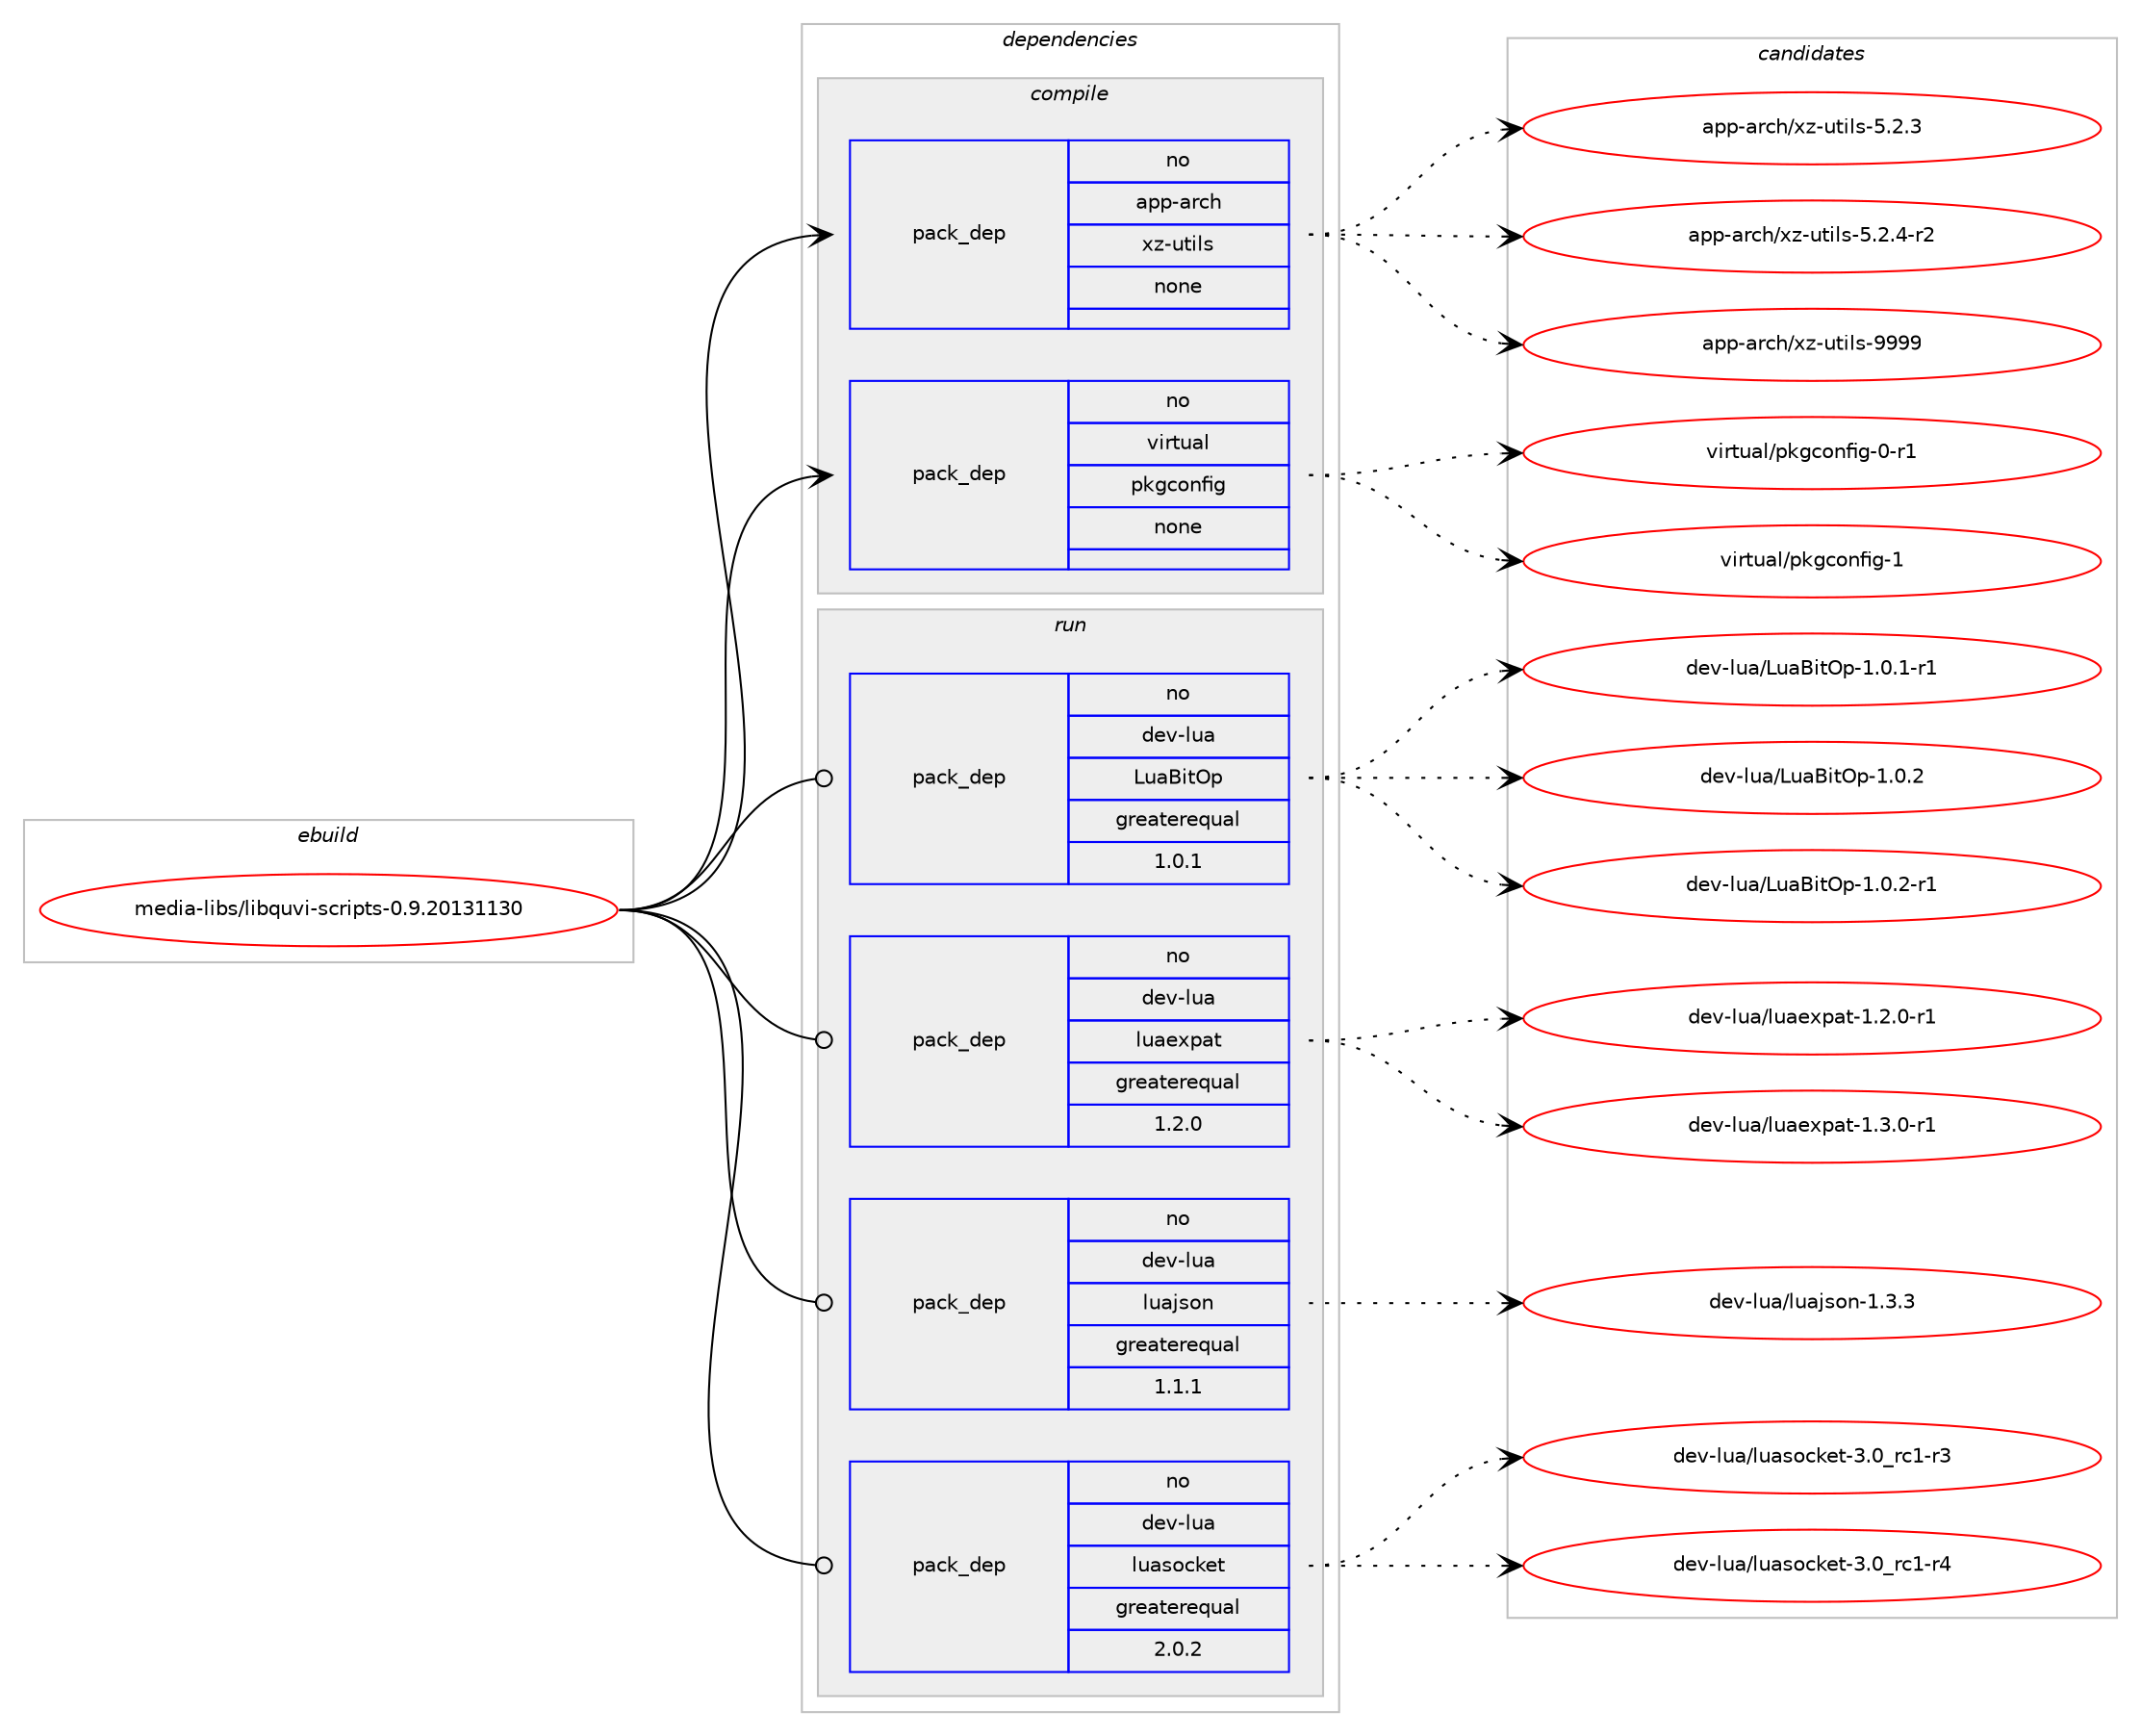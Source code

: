 digraph prolog {

# *************
# Graph options
# *************

newrank=true;
concentrate=true;
compound=true;
graph [rankdir=LR,fontname=Helvetica,fontsize=10,ranksep=1.5];#, ranksep=2.5, nodesep=0.2];
edge  [arrowhead=vee];
node  [fontname=Helvetica,fontsize=10];

# **********
# The ebuild
# **********

subgraph cluster_leftcol {
color=gray;
rank=same;
label=<<i>ebuild</i>>;
id [label="media-libs/libquvi-scripts-0.9.20131130", color=red, width=4, href="../media-libs/libquvi-scripts-0.9.20131130.svg"];
}

# ****************
# The dependencies
# ****************

subgraph cluster_midcol {
color=gray;
label=<<i>dependencies</i>>;
subgraph cluster_compile {
fillcolor="#eeeeee";
style=filled;
label=<<i>compile</i>>;
subgraph pack1153247 {
dependency1613687 [label=<<TABLE BORDER="0" CELLBORDER="1" CELLSPACING="0" CELLPADDING="4" WIDTH="220"><TR><TD ROWSPAN="6" CELLPADDING="30">pack_dep</TD></TR><TR><TD WIDTH="110">no</TD></TR><TR><TD>app-arch</TD></TR><TR><TD>xz-utils</TD></TR><TR><TD>none</TD></TR><TR><TD></TD></TR></TABLE>>, shape=none, color=blue];
}
id:e -> dependency1613687:w [weight=20,style="solid",arrowhead="vee"];
subgraph pack1153248 {
dependency1613688 [label=<<TABLE BORDER="0" CELLBORDER="1" CELLSPACING="0" CELLPADDING="4" WIDTH="220"><TR><TD ROWSPAN="6" CELLPADDING="30">pack_dep</TD></TR><TR><TD WIDTH="110">no</TD></TR><TR><TD>virtual</TD></TR><TR><TD>pkgconfig</TD></TR><TR><TD>none</TD></TR><TR><TD></TD></TR></TABLE>>, shape=none, color=blue];
}
id:e -> dependency1613688:w [weight=20,style="solid",arrowhead="vee"];
}
subgraph cluster_compileandrun {
fillcolor="#eeeeee";
style=filled;
label=<<i>compile and run</i>>;
}
subgraph cluster_run {
fillcolor="#eeeeee";
style=filled;
label=<<i>run</i>>;
subgraph pack1153249 {
dependency1613689 [label=<<TABLE BORDER="0" CELLBORDER="1" CELLSPACING="0" CELLPADDING="4" WIDTH="220"><TR><TD ROWSPAN="6" CELLPADDING="30">pack_dep</TD></TR><TR><TD WIDTH="110">no</TD></TR><TR><TD>dev-lua</TD></TR><TR><TD>LuaBitOp</TD></TR><TR><TD>greaterequal</TD></TR><TR><TD>1.0.1</TD></TR></TABLE>>, shape=none, color=blue];
}
id:e -> dependency1613689:w [weight=20,style="solid",arrowhead="odot"];
subgraph pack1153250 {
dependency1613690 [label=<<TABLE BORDER="0" CELLBORDER="1" CELLSPACING="0" CELLPADDING="4" WIDTH="220"><TR><TD ROWSPAN="6" CELLPADDING="30">pack_dep</TD></TR><TR><TD WIDTH="110">no</TD></TR><TR><TD>dev-lua</TD></TR><TR><TD>luaexpat</TD></TR><TR><TD>greaterequal</TD></TR><TR><TD>1.2.0</TD></TR></TABLE>>, shape=none, color=blue];
}
id:e -> dependency1613690:w [weight=20,style="solid",arrowhead="odot"];
subgraph pack1153251 {
dependency1613691 [label=<<TABLE BORDER="0" CELLBORDER="1" CELLSPACING="0" CELLPADDING="4" WIDTH="220"><TR><TD ROWSPAN="6" CELLPADDING="30">pack_dep</TD></TR><TR><TD WIDTH="110">no</TD></TR><TR><TD>dev-lua</TD></TR><TR><TD>luajson</TD></TR><TR><TD>greaterequal</TD></TR><TR><TD>1.1.1</TD></TR></TABLE>>, shape=none, color=blue];
}
id:e -> dependency1613691:w [weight=20,style="solid",arrowhead="odot"];
subgraph pack1153252 {
dependency1613692 [label=<<TABLE BORDER="0" CELLBORDER="1" CELLSPACING="0" CELLPADDING="4" WIDTH="220"><TR><TD ROWSPAN="6" CELLPADDING="30">pack_dep</TD></TR><TR><TD WIDTH="110">no</TD></TR><TR><TD>dev-lua</TD></TR><TR><TD>luasocket</TD></TR><TR><TD>greaterequal</TD></TR><TR><TD>2.0.2</TD></TR></TABLE>>, shape=none, color=blue];
}
id:e -> dependency1613692:w [weight=20,style="solid",arrowhead="odot"];
}
}

# **************
# The candidates
# **************

subgraph cluster_choices {
rank=same;
color=gray;
label=<<i>candidates</i>>;

subgraph choice1153247 {
color=black;
nodesep=1;
choice971121124597114991044712012245117116105108115455346504651 [label="app-arch/xz-utils-5.2.3", color=red, width=4,href="../app-arch/xz-utils-5.2.3.svg"];
choice9711211245971149910447120122451171161051081154553465046524511450 [label="app-arch/xz-utils-5.2.4-r2", color=red, width=4,href="../app-arch/xz-utils-5.2.4-r2.svg"];
choice9711211245971149910447120122451171161051081154557575757 [label="app-arch/xz-utils-9999", color=red, width=4,href="../app-arch/xz-utils-9999.svg"];
dependency1613687:e -> choice971121124597114991044712012245117116105108115455346504651:w [style=dotted,weight="100"];
dependency1613687:e -> choice9711211245971149910447120122451171161051081154553465046524511450:w [style=dotted,weight="100"];
dependency1613687:e -> choice9711211245971149910447120122451171161051081154557575757:w [style=dotted,weight="100"];
}
subgraph choice1153248 {
color=black;
nodesep=1;
choice11810511411611797108471121071039911111010210510345484511449 [label="virtual/pkgconfig-0-r1", color=red, width=4,href="../virtual/pkgconfig-0-r1.svg"];
choice1181051141161179710847112107103991111101021051034549 [label="virtual/pkgconfig-1", color=red, width=4,href="../virtual/pkgconfig-1.svg"];
dependency1613688:e -> choice11810511411611797108471121071039911111010210510345484511449:w [style=dotted,weight="100"];
dependency1613688:e -> choice1181051141161179710847112107103991111101021051034549:w [style=dotted,weight="100"];
}
subgraph choice1153249 {
color=black;
nodesep=1;
choice100101118451081179747761179766105116791124549464846494511449 [label="dev-lua/LuaBitOp-1.0.1-r1", color=red, width=4,href="../dev-lua/LuaBitOp-1.0.1-r1.svg"];
choice10010111845108117974776117976610511679112454946484650 [label="dev-lua/LuaBitOp-1.0.2", color=red, width=4,href="../dev-lua/LuaBitOp-1.0.2.svg"];
choice100101118451081179747761179766105116791124549464846504511449 [label="dev-lua/LuaBitOp-1.0.2-r1", color=red, width=4,href="../dev-lua/LuaBitOp-1.0.2-r1.svg"];
dependency1613689:e -> choice100101118451081179747761179766105116791124549464846494511449:w [style=dotted,weight="100"];
dependency1613689:e -> choice10010111845108117974776117976610511679112454946484650:w [style=dotted,weight="100"];
dependency1613689:e -> choice100101118451081179747761179766105116791124549464846504511449:w [style=dotted,weight="100"];
}
subgraph choice1153250 {
color=black;
nodesep=1;
choice10010111845108117974710811797101120112971164549465046484511449 [label="dev-lua/luaexpat-1.2.0-r1", color=red, width=4,href="../dev-lua/luaexpat-1.2.0-r1.svg"];
choice10010111845108117974710811797101120112971164549465146484511449 [label="dev-lua/luaexpat-1.3.0-r1", color=red, width=4,href="../dev-lua/luaexpat-1.3.0-r1.svg"];
dependency1613690:e -> choice10010111845108117974710811797101120112971164549465046484511449:w [style=dotted,weight="100"];
dependency1613690:e -> choice10010111845108117974710811797101120112971164549465146484511449:w [style=dotted,weight="100"];
}
subgraph choice1153251 {
color=black;
nodesep=1;
choice10010111845108117974710811797106115111110454946514651 [label="dev-lua/luajson-1.3.3", color=red, width=4,href="../dev-lua/luajson-1.3.3.svg"];
dependency1613691:e -> choice10010111845108117974710811797106115111110454946514651:w [style=dotted,weight="100"];
}
subgraph choice1153252 {
color=black;
nodesep=1;
choice1001011184510811797471081179711511199107101116455146489511499494511451 [label="dev-lua/luasocket-3.0_rc1-r3", color=red, width=4,href="../dev-lua/luasocket-3.0_rc1-r3.svg"];
choice1001011184510811797471081179711511199107101116455146489511499494511452 [label="dev-lua/luasocket-3.0_rc1-r4", color=red, width=4,href="../dev-lua/luasocket-3.0_rc1-r4.svg"];
dependency1613692:e -> choice1001011184510811797471081179711511199107101116455146489511499494511451:w [style=dotted,weight="100"];
dependency1613692:e -> choice1001011184510811797471081179711511199107101116455146489511499494511452:w [style=dotted,weight="100"];
}
}

}
